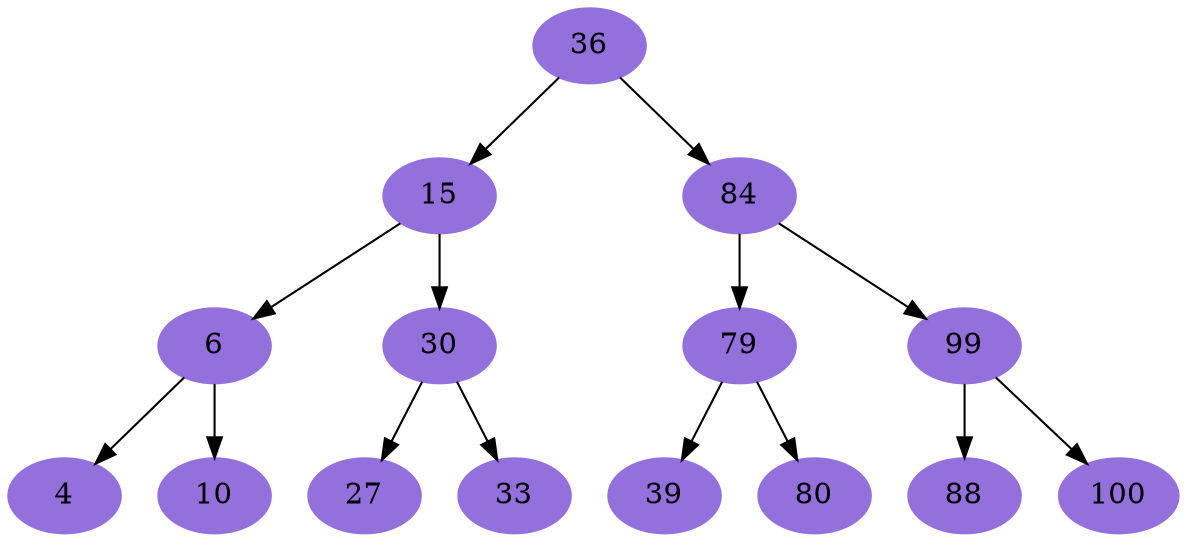 digraph ArvoreBinaria {
node [color="#9370DB", style=filled];
36 [color="#9370DB", style=filled];
36 -> 15;
36 -> 84;
15 [color="#9370DB", style=filled];
15 -> 6;
15 -> 30;
6 [color="#9370DB", style=filled];
6 -> 4;
6 -> 10;
4 [color="#9370DB", style=filled];
10 [color="#9370DB", style=filled];
30 [color="#9370DB", style=filled];
30 -> 27;
30 -> 33;
27 [color="#9370DB", style=filled];
33 [color="#9370DB", style=filled];
84 [color="#9370DB", style=filled];
84 -> 79;
84 -> 99;
79 [color="#9370DB", style=filled];
79 -> 39;
79 -> 80;
39 [color="#9370DB", style=filled];
80 [color="#9370DB", style=filled];
99 [color="#9370DB", style=filled];
99 -> 88;
99 -> 100;
88 [color="#9370DB", style=filled];
100 [color="#9370DB", style=filled];
}
